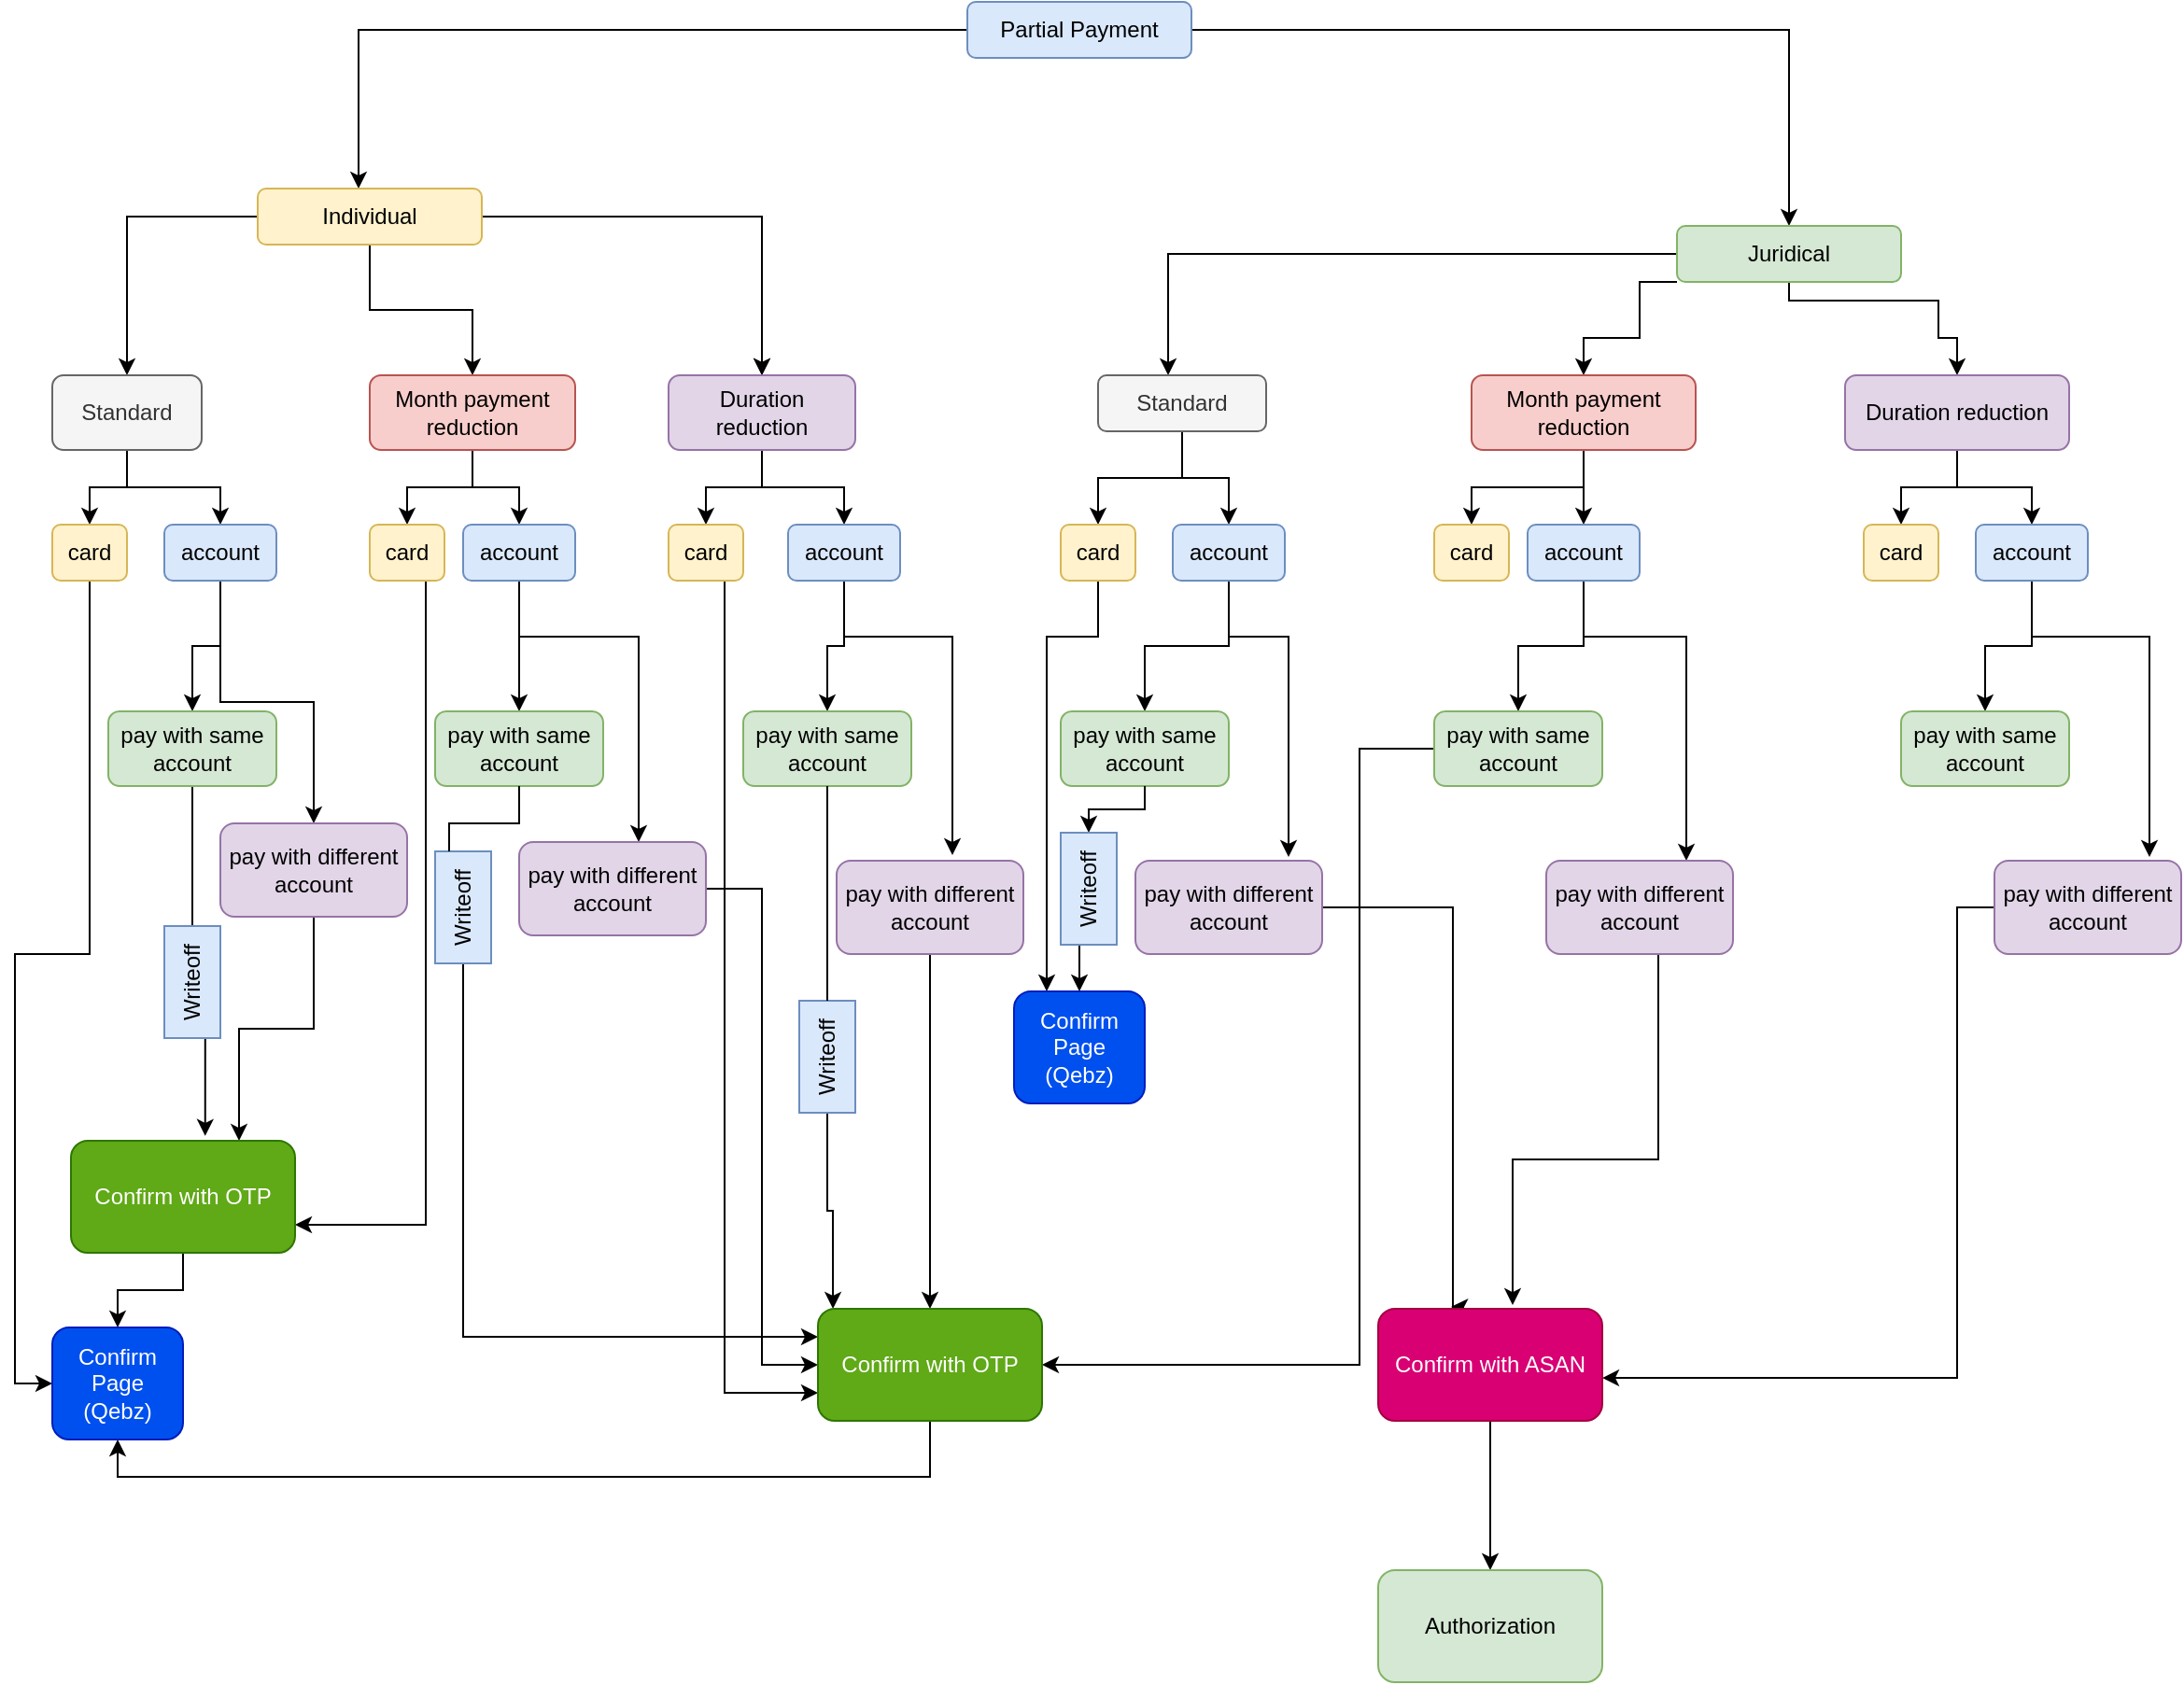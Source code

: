 <mxfile version="20.6.0" type="github">
  <diagram id="UEEJeeri9Iz10oDy9NeJ" name="Страница 1">
    <mxGraphModel dx="1961" dy="704" grid="1" gridSize="10" guides="1" tooltips="1" connect="1" arrows="1" fold="1" page="1" pageScale="1" pageWidth="827" pageHeight="1169" math="0" shadow="0">
      <root>
        <mxCell id="0" />
        <mxCell id="1" parent="0" />
        <mxCell id="TdXXtB4wiW-Buo-MOeaE-6" style="edgeStyle=orthogonalEdgeStyle;rounded=0;orthogonalLoop=1;jettySize=auto;html=1;entryX=0.45;entryY=0;entryDx=0;entryDy=0;entryPerimeter=0;" parent="1" source="TdXXtB4wiW-Buo-MOeaE-3" target="TdXXtB4wiW-Buo-MOeaE-4" edge="1">
          <mxGeometry relative="1" as="geometry" />
        </mxCell>
        <mxCell id="TdXXtB4wiW-Buo-MOeaE-7" style="edgeStyle=orthogonalEdgeStyle;rounded=0;orthogonalLoop=1;jettySize=auto;html=1;" parent="1" source="TdXXtB4wiW-Buo-MOeaE-3" target="TdXXtB4wiW-Buo-MOeaE-5" edge="1">
          <mxGeometry relative="1" as="geometry" />
        </mxCell>
        <mxCell id="TdXXtB4wiW-Buo-MOeaE-3" value="Partial Payment" style="rounded=1;whiteSpace=wrap;html=1;fillColor=#dae8fc;strokeColor=#6c8ebf;" parent="1" vertex="1">
          <mxGeometry x="510" y="20" width="120" height="30" as="geometry" />
        </mxCell>
        <mxCell id="TdXXtB4wiW-Buo-MOeaE-14" style="edgeStyle=orthogonalEdgeStyle;rounded=0;orthogonalLoop=1;jettySize=auto;html=1;entryX=0.5;entryY=0;entryDx=0;entryDy=0;" parent="1" source="TdXXtB4wiW-Buo-MOeaE-4" target="TdXXtB4wiW-Buo-MOeaE-8" edge="1">
          <mxGeometry relative="1" as="geometry" />
        </mxCell>
        <mxCell id="TdXXtB4wiW-Buo-MOeaE-15" style="edgeStyle=orthogonalEdgeStyle;rounded=0;orthogonalLoop=1;jettySize=auto;html=1;entryX=0.5;entryY=0;entryDx=0;entryDy=0;" parent="1" source="TdXXtB4wiW-Buo-MOeaE-4" target="TdXXtB4wiW-Buo-MOeaE-9" edge="1">
          <mxGeometry relative="1" as="geometry" />
        </mxCell>
        <mxCell id="TdXXtB4wiW-Buo-MOeaE-16" style="edgeStyle=orthogonalEdgeStyle;rounded=0;orthogonalLoop=1;jettySize=auto;html=1;entryX=0.5;entryY=0;entryDx=0;entryDy=0;" parent="1" source="TdXXtB4wiW-Buo-MOeaE-4" target="TdXXtB4wiW-Buo-MOeaE-10" edge="1">
          <mxGeometry relative="1" as="geometry" />
        </mxCell>
        <mxCell id="TdXXtB4wiW-Buo-MOeaE-17" style="edgeStyle=orthogonalEdgeStyle;rounded=0;orthogonalLoop=1;jettySize=auto;html=1;entryX=0.5;entryY=0;entryDx=0;entryDy=0;" parent="1" source="TdXXtB4wiW-Buo-MOeaE-4" target="TdXXtB4wiW-Buo-MOeaE-10" edge="1">
          <mxGeometry relative="1" as="geometry" />
        </mxCell>
        <mxCell id="TdXXtB4wiW-Buo-MOeaE-4" value="Individual" style="rounded=1;whiteSpace=wrap;html=1;fillColor=#fff2cc;strokeColor=#d6b656;" parent="1" vertex="1">
          <mxGeometry x="130" y="120" width="120" height="30" as="geometry" />
        </mxCell>
        <mxCell id="TdXXtB4wiW-Buo-MOeaE-18" style="edgeStyle=orthogonalEdgeStyle;rounded=0;orthogonalLoop=1;jettySize=auto;html=1;entryX=0.417;entryY=0;entryDx=0;entryDy=0;entryPerimeter=0;" parent="1" source="TdXXtB4wiW-Buo-MOeaE-5" target="TdXXtB4wiW-Buo-MOeaE-11" edge="1">
          <mxGeometry relative="1" as="geometry" />
        </mxCell>
        <mxCell id="TdXXtB4wiW-Buo-MOeaE-20" style="edgeStyle=orthogonalEdgeStyle;rounded=0;orthogonalLoop=1;jettySize=auto;html=1;entryX=0.5;entryY=0;entryDx=0;entryDy=0;" parent="1" source="TdXXtB4wiW-Buo-MOeaE-5" target="TdXXtB4wiW-Buo-MOeaE-12" edge="1">
          <mxGeometry relative="1" as="geometry">
            <Array as="points">
              <mxPoint x="870" y="170" />
              <mxPoint x="870" y="200" />
              <mxPoint x="840" y="200" />
            </Array>
          </mxGeometry>
        </mxCell>
        <mxCell id="TdXXtB4wiW-Buo-MOeaE-21" style="edgeStyle=orthogonalEdgeStyle;rounded=0;orthogonalLoop=1;jettySize=auto;html=1;entryX=0.5;entryY=0;entryDx=0;entryDy=0;" parent="1" source="TdXXtB4wiW-Buo-MOeaE-5" target="TdXXtB4wiW-Buo-MOeaE-13" edge="1">
          <mxGeometry relative="1" as="geometry">
            <Array as="points">
              <mxPoint x="1030" y="180" />
              <mxPoint x="1030" y="200" />
              <mxPoint x="1040" y="200" />
            </Array>
          </mxGeometry>
        </mxCell>
        <mxCell id="TdXXtB4wiW-Buo-MOeaE-5" value="Juridical" style="rounded=1;whiteSpace=wrap;html=1;fillColor=#d5e8d4;strokeColor=#82b366;" parent="1" vertex="1">
          <mxGeometry x="890" y="140" width="120" height="30" as="geometry" />
        </mxCell>
        <mxCell id="TdXXtB4wiW-Buo-MOeaE-34" style="edgeStyle=orthogonalEdgeStyle;rounded=0;orthogonalLoop=1;jettySize=auto;html=1;entryX=0.5;entryY=0;entryDx=0;entryDy=0;" parent="1" source="TdXXtB4wiW-Buo-MOeaE-8" target="TdXXtB4wiW-Buo-MOeaE-22" edge="1">
          <mxGeometry relative="1" as="geometry" />
        </mxCell>
        <mxCell id="TdXXtB4wiW-Buo-MOeaE-35" style="edgeStyle=orthogonalEdgeStyle;rounded=0;orthogonalLoop=1;jettySize=auto;html=1;entryX=0.5;entryY=0;entryDx=0;entryDy=0;" parent="1" source="TdXXtB4wiW-Buo-MOeaE-8" target="TdXXtB4wiW-Buo-MOeaE-23" edge="1">
          <mxGeometry relative="1" as="geometry" />
        </mxCell>
        <mxCell id="TdXXtB4wiW-Buo-MOeaE-8" value="Standard" style="rounded=1;whiteSpace=wrap;html=1;fillColor=#f5f5f5;fontColor=#333333;strokeColor=#666666;" parent="1" vertex="1">
          <mxGeometry x="20" y="220" width="80" height="40" as="geometry" />
        </mxCell>
        <mxCell id="TdXXtB4wiW-Buo-MOeaE-36" style="edgeStyle=orthogonalEdgeStyle;rounded=0;orthogonalLoop=1;jettySize=auto;html=1;entryX=0.5;entryY=0;entryDx=0;entryDy=0;" parent="1" source="TdXXtB4wiW-Buo-MOeaE-9" target="TdXXtB4wiW-Buo-MOeaE-24" edge="1">
          <mxGeometry relative="1" as="geometry" />
        </mxCell>
        <mxCell id="TdXXtB4wiW-Buo-MOeaE-37" style="edgeStyle=orthogonalEdgeStyle;rounded=0;orthogonalLoop=1;jettySize=auto;html=1;entryX=0.5;entryY=0;entryDx=0;entryDy=0;" parent="1" source="TdXXtB4wiW-Buo-MOeaE-9" target="TdXXtB4wiW-Buo-MOeaE-29" edge="1">
          <mxGeometry relative="1" as="geometry" />
        </mxCell>
        <mxCell id="TdXXtB4wiW-Buo-MOeaE-9" value="Month payment reduction" style="rounded=1;whiteSpace=wrap;html=1;fillColor=#f8cecc;strokeColor=#b85450;" parent="1" vertex="1">
          <mxGeometry x="190" y="220" width="110" height="40" as="geometry" />
        </mxCell>
        <mxCell id="TdXXtB4wiW-Buo-MOeaE-38" style="edgeStyle=orthogonalEdgeStyle;rounded=0;orthogonalLoop=1;jettySize=auto;html=1;entryX=0.5;entryY=0;entryDx=0;entryDy=0;" parent="1" source="TdXXtB4wiW-Buo-MOeaE-10" target="TdXXtB4wiW-Buo-MOeaE-25" edge="1">
          <mxGeometry relative="1" as="geometry" />
        </mxCell>
        <mxCell id="TdXXtB4wiW-Buo-MOeaE-39" style="edgeStyle=orthogonalEdgeStyle;rounded=0;orthogonalLoop=1;jettySize=auto;html=1;entryX=0.5;entryY=0;entryDx=0;entryDy=0;" parent="1" source="TdXXtB4wiW-Buo-MOeaE-10" target="TdXXtB4wiW-Buo-MOeaE-30" edge="1">
          <mxGeometry relative="1" as="geometry" />
        </mxCell>
        <mxCell id="TdXXtB4wiW-Buo-MOeaE-10" value="Duration reduction" style="rounded=1;whiteSpace=wrap;html=1;fillColor=#e1d5e7;strokeColor=#9673a6;" parent="1" vertex="1">
          <mxGeometry x="350" y="220" width="100" height="40" as="geometry" />
        </mxCell>
        <mxCell id="TdXXtB4wiW-Buo-MOeaE-40" style="edgeStyle=orthogonalEdgeStyle;rounded=0;orthogonalLoop=1;jettySize=auto;html=1;entryX=0.5;entryY=0;entryDx=0;entryDy=0;" parent="1" source="TdXXtB4wiW-Buo-MOeaE-11" target="TdXXtB4wiW-Buo-MOeaE-26" edge="1">
          <mxGeometry relative="1" as="geometry" />
        </mxCell>
        <mxCell id="TdXXtB4wiW-Buo-MOeaE-41" style="edgeStyle=orthogonalEdgeStyle;rounded=0;orthogonalLoop=1;jettySize=auto;html=1;entryX=0.5;entryY=0;entryDx=0;entryDy=0;" parent="1" source="TdXXtB4wiW-Buo-MOeaE-11" target="TdXXtB4wiW-Buo-MOeaE-31" edge="1">
          <mxGeometry relative="1" as="geometry" />
        </mxCell>
        <mxCell id="TdXXtB4wiW-Buo-MOeaE-11" value="Standard" style="rounded=1;whiteSpace=wrap;html=1;fillColor=#f5f5f5;fontColor=#333333;strokeColor=#666666;" parent="1" vertex="1">
          <mxGeometry x="580" y="220" width="90" height="30" as="geometry" />
        </mxCell>
        <mxCell id="TdXXtB4wiW-Buo-MOeaE-42" style="edgeStyle=orthogonalEdgeStyle;rounded=0;orthogonalLoop=1;jettySize=auto;html=1;entryX=0.5;entryY=0;entryDx=0;entryDy=0;" parent="1" source="TdXXtB4wiW-Buo-MOeaE-12" target="TdXXtB4wiW-Buo-MOeaE-27" edge="1">
          <mxGeometry relative="1" as="geometry" />
        </mxCell>
        <mxCell id="TdXXtB4wiW-Buo-MOeaE-43" style="edgeStyle=orthogonalEdgeStyle;rounded=0;orthogonalLoop=1;jettySize=auto;html=1;entryX=0.5;entryY=0;entryDx=0;entryDy=0;" parent="1" source="TdXXtB4wiW-Buo-MOeaE-12" target="TdXXtB4wiW-Buo-MOeaE-32" edge="1">
          <mxGeometry relative="1" as="geometry" />
        </mxCell>
        <mxCell id="TdXXtB4wiW-Buo-MOeaE-12" value="Month payment reduction" style="rounded=1;whiteSpace=wrap;html=1;fillColor=#f8cecc;strokeColor=#b85450;" parent="1" vertex="1">
          <mxGeometry x="780" y="220" width="120" height="40" as="geometry" />
        </mxCell>
        <mxCell id="TdXXtB4wiW-Buo-MOeaE-44" style="edgeStyle=orthogonalEdgeStyle;rounded=0;orthogonalLoop=1;jettySize=auto;html=1;entryX=0.5;entryY=0;entryDx=0;entryDy=0;" parent="1" source="TdXXtB4wiW-Buo-MOeaE-13" target="TdXXtB4wiW-Buo-MOeaE-28" edge="1">
          <mxGeometry relative="1" as="geometry" />
        </mxCell>
        <mxCell id="TdXXtB4wiW-Buo-MOeaE-45" style="edgeStyle=orthogonalEdgeStyle;rounded=0;orthogonalLoop=1;jettySize=auto;html=1;entryX=0.5;entryY=0;entryDx=0;entryDy=0;" parent="1" source="TdXXtB4wiW-Buo-MOeaE-13" target="TdXXtB4wiW-Buo-MOeaE-33" edge="1">
          <mxGeometry relative="1" as="geometry" />
        </mxCell>
        <mxCell id="TdXXtB4wiW-Buo-MOeaE-13" value="Duration reduction" style="rounded=1;whiteSpace=wrap;html=1;fillColor=#e1d5e7;strokeColor=#9673a6;" parent="1" vertex="1">
          <mxGeometry x="980" y="220" width="120" height="40" as="geometry" />
        </mxCell>
        <mxCell id="ocDLkI_R6EKWnr1p0tIY-1" style="edgeStyle=orthogonalEdgeStyle;rounded=0;orthogonalLoop=1;jettySize=auto;html=1;entryX=0;entryY=0.5;entryDx=0;entryDy=0;" edge="1" parent="1" source="TdXXtB4wiW-Buo-MOeaE-22" target="TdXXtB4wiW-Buo-MOeaE-83">
          <mxGeometry relative="1" as="geometry" />
        </mxCell>
        <mxCell id="TdXXtB4wiW-Buo-MOeaE-22" value="card" style="rounded=1;whiteSpace=wrap;html=1;fillColor=#fff2cc;strokeColor=#d6b656;" parent="1" vertex="1">
          <mxGeometry x="20" y="300" width="40" height="30" as="geometry" />
        </mxCell>
        <mxCell id="TdXXtB4wiW-Buo-MOeaE-58" style="edgeStyle=orthogonalEdgeStyle;rounded=0;orthogonalLoop=1;jettySize=auto;html=1;entryX=0.5;entryY=0;entryDx=0;entryDy=0;" parent="1" source="TdXXtB4wiW-Buo-MOeaE-23" target="TdXXtB4wiW-Buo-MOeaE-46" edge="1">
          <mxGeometry relative="1" as="geometry" />
        </mxCell>
        <mxCell id="TdXXtB4wiW-Buo-MOeaE-59" style="edgeStyle=orthogonalEdgeStyle;rounded=0;orthogonalLoop=1;jettySize=auto;html=1;entryX=0.5;entryY=0;entryDx=0;entryDy=0;" parent="1" source="TdXXtB4wiW-Buo-MOeaE-23" target="TdXXtB4wiW-Buo-MOeaE-47" edge="1">
          <mxGeometry relative="1" as="geometry" />
        </mxCell>
        <mxCell id="TdXXtB4wiW-Buo-MOeaE-23" value="account" style="rounded=1;whiteSpace=wrap;html=1;fillColor=#dae8fc;strokeColor=#6c8ebf;" parent="1" vertex="1">
          <mxGeometry x="80" y="300" width="60" height="30" as="geometry" />
        </mxCell>
        <mxCell id="ocDLkI_R6EKWnr1p0tIY-7" style="edgeStyle=orthogonalEdgeStyle;rounded=0;orthogonalLoop=1;jettySize=auto;html=1;entryX=1;entryY=0.75;entryDx=0;entryDy=0;" edge="1" parent="1" source="TdXXtB4wiW-Buo-MOeaE-24" target="ocDLkI_R6EKWnr1p0tIY-4">
          <mxGeometry relative="1" as="geometry">
            <Array as="points">
              <mxPoint x="220" y="675" />
            </Array>
          </mxGeometry>
        </mxCell>
        <mxCell id="TdXXtB4wiW-Buo-MOeaE-24" value="card" style="rounded=1;whiteSpace=wrap;html=1;fillColor=#fff2cc;strokeColor=#d6b656;" parent="1" vertex="1">
          <mxGeometry x="190" y="300" width="40" height="30" as="geometry" />
        </mxCell>
        <mxCell id="ocDLkI_R6EKWnr1p0tIY-11" style="edgeStyle=orthogonalEdgeStyle;rounded=0;orthogonalLoop=1;jettySize=auto;html=1;entryX=0;entryY=0.75;entryDx=0;entryDy=0;" edge="1" parent="1" source="TdXXtB4wiW-Buo-MOeaE-25" target="TdXXtB4wiW-Buo-MOeaE-70">
          <mxGeometry relative="1" as="geometry">
            <Array as="points">
              <mxPoint x="380" y="765" />
            </Array>
          </mxGeometry>
        </mxCell>
        <mxCell id="TdXXtB4wiW-Buo-MOeaE-25" value="card" style="rounded=1;whiteSpace=wrap;html=1;fillColor=#fff2cc;strokeColor=#d6b656;" parent="1" vertex="1">
          <mxGeometry x="350" y="300" width="40" height="30" as="geometry" />
        </mxCell>
        <mxCell id="ocDLkI_R6EKWnr1p0tIY-22" style="edgeStyle=orthogonalEdgeStyle;rounded=0;orthogonalLoop=1;jettySize=auto;html=1;entryX=0.25;entryY=0;entryDx=0;entryDy=0;strokeColor=#000000;" edge="1" parent="1" source="TdXXtB4wiW-Buo-MOeaE-26" target="ocDLkI_R6EKWnr1p0tIY-12">
          <mxGeometry relative="1" as="geometry">
            <Array as="points">
              <mxPoint x="580" y="360" />
              <mxPoint x="553" y="360" />
            </Array>
          </mxGeometry>
        </mxCell>
        <mxCell id="TdXXtB4wiW-Buo-MOeaE-26" value="card" style="rounded=1;whiteSpace=wrap;html=1;fillColor=#fff2cc;strokeColor=#d6b656;" parent="1" vertex="1">
          <mxGeometry x="560" y="300" width="40" height="30" as="geometry" />
        </mxCell>
        <mxCell id="TdXXtB4wiW-Buo-MOeaE-27" value="card" style="rounded=1;whiteSpace=wrap;html=1;fillColor=#fff2cc;strokeColor=#d6b656;" parent="1" vertex="1">
          <mxGeometry x="760" y="300" width="40" height="30" as="geometry" />
        </mxCell>
        <mxCell id="TdXXtB4wiW-Buo-MOeaE-28" value="card" style="rounded=1;whiteSpace=wrap;html=1;fillColor=#fff2cc;strokeColor=#d6b656;" parent="1" vertex="1">
          <mxGeometry x="990" y="300" width="40" height="30" as="geometry" />
        </mxCell>
        <mxCell id="TdXXtB4wiW-Buo-MOeaE-60" style="edgeStyle=orthogonalEdgeStyle;rounded=0;orthogonalLoop=1;jettySize=auto;html=1;entryX=0.5;entryY=0;entryDx=0;entryDy=0;" parent="1" source="TdXXtB4wiW-Buo-MOeaE-29" target="TdXXtB4wiW-Buo-MOeaE-48" edge="1">
          <mxGeometry relative="1" as="geometry" />
        </mxCell>
        <mxCell id="TdXXtB4wiW-Buo-MOeaE-61" style="edgeStyle=orthogonalEdgeStyle;rounded=0;orthogonalLoop=1;jettySize=auto;html=1;entryX=0.64;entryY=0;entryDx=0;entryDy=0;entryPerimeter=0;" parent="1" source="TdXXtB4wiW-Buo-MOeaE-29" target="TdXXtB4wiW-Buo-MOeaE-53" edge="1">
          <mxGeometry relative="1" as="geometry">
            <mxPoint x="334" y="450" as="targetPoint" />
            <Array as="points">
              <mxPoint x="270" y="360" />
              <mxPoint x="334" y="360" />
            </Array>
          </mxGeometry>
        </mxCell>
        <mxCell id="TdXXtB4wiW-Buo-MOeaE-29" value="account" style="rounded=1;whiteSpace=wrap;html=1;fillColor=#dae8fc;strokeColor=#6c8ebf;" parent="1" vertex="1">
          <mxGeometry x="240" y="300" width="60" height="30" as="geometry" />
        </mxCell>
        <mxCell id="TdXXtB4wiW-Buo-MOeaE-62" style="edgeStyle=orthogonalEdgeStyle;rounded=0;orthogonalLoop=1;jettySize=auto;html=1;entryX=0.5;entryY=0;entryDx=0;entryDy=0;" parent="1" source="TdXXtB4wiW-Buo-MOeaE-30" target="TdXXtB4wiW-Buo-MOeaE-49" edge="1">
          <mxGeometry relative="1" as="geometry" />
        </mxCell>
        <mxCell id="TdXXtB4wiW-Buo-MOeaE-63" style="edgeStyle=orthogonalEdgeStyle;rounded=0;orthogonalLoop=1;jettySize=auto;html=1;entryX=0.62;entryY=-0.06;entryDx=0;entryDy=0;entryPerimeter=0;" parent="1" source="TdXXtB4wiW-Buo-MOeaE-30" target="TdXXtB4wiW-Buo-MOeaE-54" edge="1">
          <mxGeometry relative="1" as="geometry">
            <Array as="points">
              <mxPoint x="444" y="360" />
              <mxPoint x="502" y="360" />
            </Array>
          </mxGeometry>
        </mxCell>
        <mxCell id="TdXXtB4wiW-Buo-MOeaE-30" value="account" style="rounded=1;whiteSpace=wrap;html=1;fillColor=#dae8fc;strokeColor=#6c8ebf;" parent="1" vertex="1">
          <mxGeometry x="414" y="300" width="60" height="30" as="geometry" />
        </mxCell>
        <mxCell id="TdXXtB4wiW-Buo-MOeaE-64" style="edgeStyle=orthogonalEdgeStyle;rounded=0;orthogonalLoop=1;jettySize=auto;html=1;" parent="1" source="TdXXtB4wiW-Buo-MOeaE-31" target="TdXXtB4wiW-Buo-MOeaE-50" edge="1">
          <mxGeometry relative="1" as="geometry" />
        </mxCell>
        <mxCell id="TdXXtB4wiW-Buo-MOeaE-65" style="edgeStyle=orthogonalEdgeStyle;rounded=0;orthogonalLoop=1;jettySize=auto;html=1;entryX=0.82;entryY=-0.04;entryDx=0;entryDy=0;entryPerimeter=0;" parent="1" source="TdXXtB4wiW-Buo-MOeaE-31" target="TdXXtB4wiW-Buo-MOeaE-55" edge="1">
          <mxGeometry relative="1" as="geometry">
            <Array as="points">
              <mxPoint x="650" y="360" />
              <mxPoint x="682" y="360" />
            </Array>
          </mxGeometry>
        </mxCell>
        <mxCell id="TdXXtB4wiW-Buo-MOeaE-31" value="account" style="rounded=1;whiteSpace=wrap;html=1;fillColor=#dae8fc;strokeColor=#6c8ebf;" parent="1" vertex="1">
          <mxGeometry x="620" y="300" width="60" height="30" as="geometry" />
        </mxCell>
        <mxCell id="TdXXtB4wiW-Buo-MOeaE-66" style="edgeStyle=orthogonalEdgeStyle;rounded=0;orthogonalLoop=1;jettySize=auto;html=1;entryX=0.5;entryY=0;entryDx=0;entryDy=0;" parent="1" source="TdXXtB4wiW-Buo-MOeaE-32" target="TdXXtB4wiW-Buo-MOeaE-51" edge="1">
          <mxGeometry relative="1" as="geometry" />
        </mxCell>
        <mxCell id="TdXXtB4wiW-Buo-MOeaE-67" style="edgeStyle=orthogonalEdgeStyle;rounded=0;orthogonalLoop=1;jettySize=auto;html=1;entryX=0.75;entryY=0;entryDx=0;entryDy=0;" parent="1" source="TdXXtB4wiW-Buo-MOeaE-32" target="TdXXtB4wiW-Buo-MOeaE-56" edge="1">
          <mxGeometry relative="1" as="geometry">
            <Array as="points">
              <mxPoint x="840" y="360" />
              <mxPoint x="895" y="360" />
            </Array>
          </mxGeometry>
        </mxCell>
        <mxCell id="TdXXtB4wiW-Buo-MOeaE-32" value="account" style="rounded=1;whiteSpace=wrap;html=1;fillColor=#dae8fc;strokeColor=#6c8ebf;" parent="1" vertex="1">
          <mxGeometry x="810" y="300" width="60" height="30" as="geometry" />
        </mxCell>
        <mxCell id="TdXXtB4wiW-Buo-MOeaE-68" style="edgeStyle=orthogonalEdgeStyle;rounded=0;orthogonalLoop=1;jettySize=auto;html=1;entryX=0.5;entryY=0;entryDx=0;entryDy=0;" parent="1" source="TdXXtB4wiW-Buo-MOeaE-33" target="TdXXtB4wiW-Buo-MOeaE-52" edge="1">
          <mxGeometry relative="1" as="geometry" />
        </mxCell>
        <mxCell id="TdXXtB4wiW-Buo-MOeaE-69" style="edgeStyle=orthogonalEdgeStyle;rounded=0;orthogonalLoop=1;jettySize=auto;html=1;entryX=0.83;entryY=-0.04;entryDx=0;entryDy=0;entryPerimeter=0;" parent="1" source="TdXXtB4wiW-Buo-MOeaE-33" target="TdXXtB4wiW-Buo-MOeaE-57" edge="1">
          <mxGeometry relative="1" as="geometry">
            <Array as="points">
              <mxPoint x="1080" y="360" />
              <mxPoint x="1143" y="360" />
            </Array>
          </mxGeometry>
        </mxCell>
        <mxCell id="TdXXtB4wiW-Buo-MOeaE-33" value="account" style="rounded=1;whiteSpace=wrap;html=1;fillColor=#dae8fc;strokeColor=#6c8ebf;" parent="1" vertex="1">
          <mxGeometry x="1050" y="300" width="60" height="30" as="geometry" />
        </mxCell>
        <mxCell id="TdXXtB4wiW-Buo-MOeaE-84" style="edgeStyle=orthogonalEdgeStyle;rounded=0;orthogonalLoop=1;jettySize=auto;html=1;entryX=0.599;entryY=-0.043;entryDx=0;entryDy=0;entryPerimeter=0;" parent="1" source="TdXXtB4wiW-Buo-MOeaE-46" target="ocDLkI_R6EKWnr1p0tIY-4" edge="1">
          <mxGeometry relative="1" as="geometry">
            <Array as="points">
              <mxPoint x="95" y="535" />
              <mxPoint x="102" y="535" />
            </Array>
          </mxGeometry>
        </mxCell>
        <mxCell id="TdXXtB4wiW-Buo-MOeaE-46" value="pay with same account" style="rounded=1;whiteSpace=wrap;html=1;fillColor=#d5e8d4;strokeColor=#82b366;" parent="1" vertex="1">
          <mxGeometry x="50" y="400" width="90" height="40" as="geometry" />
        </mxCell>
        <mxCell id="ocDLkI_R6EKWnr1p0tIY-6" style="edgeStyle=orthogonalEdgeStyle;rounded=0;orthogonalLoop=1;jettySize=auto;html=1;entryX=0.75;entryY=0;entryDx=0;entryDy=0;" edge="1" parent="1" source="TdXXtB4wiW-Buo-MOeaE-47" target="ocDLkI_R6EKWnr1p0tIY-4">
          <mxGeometry relative="1" as="geometry" />
        </mxCell>
        <mxCell id="TdXXtB4wiW-Buo-MOeaE-47" value="pay with different account" style="rounded=1;whiteSpace=wrap;html=1;fillColor=#e1d5e7;strokeColor=#9673a6;" parent="1" vertex="1">
          <mxGeometry x="110" y="460" width="100" height="50" as="geometry" />
        </mxCell>
        <mxCell id="TdXXtB4wiW-Buo-MOeaE-80" style="edgeStyle=orthogonalEdgeStyle;rounded=0;orthogonalLoop=1;jettySize=auto;html=1;entryX=0;entryY=0.25;entryDx=0;entryDy=0;startArrow=none;" parent="1" source="ocDLkI_R6EKWnr1p0tIY-16" target="TdXXtB4wiW-Buo-MOeaE-70" edge="1">
          <mxGeometry relative="1" as="geometry">
            <Array as="points">
              <mxPoint x="240" y="735" />
            </Array>
          </mxGeometry>
        </mxCell>
        <mxCell id="TdXXtB4wiW-Buo-MOeaE-48" value="pay with same account" style="rounded=1;whiteSpace=wrap;html=1;fillColor=#d5e8d4;strokeColor=#82b366;" parent="1" vertex="1">
          <mxGeometry x="225" y="400" width="90" height="40" as="geometry" />
        </mxCell>
        <mxCell id="TdXXtB4wiW-Buo-MOeaE-81" style="edgeStyle=orthogonalEdgeStyle;rounded=0;orthogonalLoop=1;jettySize=auto;html=1;entryX=0.067;entryY=0;entryDx=0;entryDy=0;entryPerimeter=0;startArrow=none;" parent="1" source="ocDLkI_R6EKWnr1p0tIY-19" target="TdXXtB4wiW-Buo-MOeaE-70" edge="1">
          <mxGeometry relative="1" as="geometry" />
        </mxCell>
        <mxCell id="TdXXtB4wiW-Buo-MOeaE-49" value="pay with same account" style="rounded=1;whiteSpace=wrap;html=1;fillColor=#d5e8d4;strokeColor=#82b366;" parent="1" vertex="1">
          <mxGeometry x="390" y="400" width="90" height="40" as="geometry" />
        </mxCell>
        <mxCell id="TdXXtB4wiW-Buo-MOeaE-50" value="pay with same account" style="rounded=1;whiteSpace=wrap;html=1;fillColor=#d5e8d4;strokeColor=#82b366;" parent="1" vertex="1">
          <mxGeometry x="560" y="400" width="90" height="40" as="geometry" />
        </mxCell>
        <mxCell id="TdXXtB4wiW-Buo-MOeaE-87" style="edgeStyle=orthogonalEdgeStyle;rounded=0;orthogonalLoop=1;jettySize=auto;html=1;entryX=1;entryY=0.5;entryDx=0;entryDy=0;" parent="1" source="TdXXtB4wiW-Buo-MOeaE-51" target="TdXXtB4wiW-Buo-MOeaE-70" edge="1">
          <mxGeometry relative="1" as="geometry">
            <Array as="points">
              <mxPoint x="720" y="420" />
              <mxPoint x="720" y="750" />
            </Array>
          </mxGeometry>
        </mxCell>
        <mxCell id="TdXXtB4wiW-Buo-MOeaE-51" value="pay with same account" style="rounded=1;whiteSpace=wrap;html=1;fillColor=#d5e8d4;strokeColor=#82b366;" parent="1" vertex="1">
          <mxGeometry x="760" y="400" width="90" height="40" as="geometry" />
        </mxCell>
        <mxCell id="TdXXtB4wiW-Buo-MOeaE-52" value="pay with same account" style="rounded=1;whiteSpace=wrap;html=1;fillColor=#d5e8d4;strokeColor=#82b366;" parent="1" vertex="1">
          <mxGeometry x="1010" y="400" width="90" height="40" as="geometry" />
        </mxCell>
        <mxCell id="TdXXtB4wiW-Buo-MOeaE-78" style="edgeStyle=orthogonalEdgeStyle;rounded=0;orthogonalLoop=1;jettySize=auto;html=1;entryX=0;entryY=0.5;entryDx=0;entryDy=0;" parent="1" source="TdXXtB4wiW-Buo-MOeaE-53" target="TdXXtB4wiW-Buo-MOeaE-70" edge="1">
          <mxGeometry relative="1" as="geometry" />
        </mxCell>
        <mxCell id="TdXXtB4wiW-Buo-MOeaE-53" value="pay with different account" style="rounded=1;whiteSpace=wrap;html=1;fillColor=#e1d5e7;strokeColor=#9673a6;" parent="1" vertex="1">
          <mxGeometry x="270" y="470" width="100" height="50" as="geometry" />
        </mxCell>
        <mxCell id="TdXXtB4wiW-Buo-MOeaE-77" style="edgeStyle=orthogonalEdgeStyle;rounded=0;orthogonalLoop=1;jettySize=auto;html=1;entryX=0.5;entryY=0;entryDx=0;entryDy=0;" parent="1" source="TdXXtB4wiW-Buo-MOeaE-54" target="TdXXtB4wiW-Buo-MOeaE-70" edge="1">
          <mxGeometry relative="1" as="geometry" />
        </mxCell>
        <mxCell id="TdXXtB4wiW-Buo-MOeaE-54" value="pay with different account" style="rounded=1;whiteSpace=wrap;html=1;fillColor=#e1d5e7;strokeColor=#9673a6;" parent="1" vertex="1">
          <mxGeometry x="440" y="480" width="100" height="50" as="geometry" />
        </mxCell>
        <mxCell id="TdXXtB4wiW-Buo-MOeaE-76" style="edgeStyle=orthogonalEdgeStyle;rounded=0;orthogonalLoop=1;jettySize=auto;html=1;entryX=0.325;entryY=-0.017;entryDx=0;entryDy=0;entryPerimeter=0;" parent="1" source="TdXXtB4wiW-Buo-MOeaE-55" target="TdXXtB4wiW-Buo-MOeaE-71" edge="1">
          <mxGeometry relative="1" as="geometry">
            <Array as="points">
              <mxPoint x="770" y="505" />
            </Array>
          </mxGeometry>
        </mxCell>
        <mxCell id="TdXXtB4wiW-Buo-MOeaE-55" value="pay with different account" style="rounded=1;whiteSpace=wrap;html=1;fillColor=#e1d5e7;strokeColor=#9673a6;" parent="1" vertex="1">
          <mxGeometry x="600" y="480" width="100" height="50" as="geometry" />
        </mxCell>
        <mxCell id="TdXXtB4wiW-Buo-MOeaE-75" style="edgeStyle=orthogonalEdgeStyle;rounded=0;orthogonalLoop=1;jettySize=auto;html=1;entryX=0.6;entryY=-0.033;entryDx=0;entryDy=0;entryPerimeter=0;" parent="1" source="TdXXtB4wiW-Buo-MOeaE-56" target="TdXXtB4wiW-Buo-MOeaE-71" edge="1">
          <mxGeometry relative="1" as="geometry">
            <Array as="points">
              <mxPoint x="880" y="640" />
              <mxPoint x="802" y="640" />
            </Array>
          </mxGeometry>
        </mxCell>
        <mxCell id="TdXXtB4wiW-Buo-MOeaE-56" value="pay with different account" style="rounded=1;whiteSpace=wrap;html=1;fillColor=#e1d5e7;strokeColor=#9673a6;" parent="1" vertex="1">
          <mxGeometry x="820" y="480" width="100" height="50" as="geometry" />
        </mxCell>
        <mxCell id="TdXXtB4wiW-Buo-MOeaE-74" style="edgeStyle=orthogonalEdgeStyle;rounded=0;orthogonalLoop=1;jettySize=auto;html=1;entryX=1;entryY=0.617;entryDx=0;entryDy=0;entryPerimeter=0;" parent="1" source="TdXXtB4wiW-Buo-MOeaE-57" target="TdXXtB4wiW-Buo-MOeaE-71" edge="1">
          <mxGeometry relative="1" as="geometry">
            <Array as="points">
              <mxPoint x="1040" y="505" />
              <mxPoint x="1040" y="757" />
            </Array>
          </mxGeometry>
        </mxCell>
        <mxCell id="TdXXtB4wiW-Buo-MOeaE-57" value="pay with different account" style="rounded=1;whiteSpace=wrap;html=1;fillColor=#e1d5e7;strokeColor=#9673a6;" parent="1" vertex="1">
          <mxGeometry x="1060" y="480" width="100" height="50" as="geometry" />
        </mxCell>
        <mxCell id="ocDLkI_R6EKWnr1p0tIY-9" style="edgeStyle=orthogonalEdgeStyle;rounded=0;orthogonalLoop=1;jettySize=auto;html=1;entryX=0.5;entryY=1;entryDx=0;entryDy=0;" edge="1" parent="1" source="TdXXtB4wiW-Buo-MOeaE-70" target="TdXXtB4wiW-Buo-MOeaE-83">
          <mxGeometry relative="1" as="geometry">
            <Array as="points">
              <mxPoint x="490" y="810" />
              <mxPoint x="55" y="810" />
            </Array>
          </mxGeometry>
        </mxCell>
        <mxCell id="TdXXtB4wiW-Buo-MOeaE-70" value="Confirm with OTP" style="rounded=1;whiteSpace=wrap;html=1;fillColor=#60a917;fontColor=#ffffff;strokeColor=#2D7600;" parent="1" vertex="1">
          <mxGeometry x="430" y="720" width="120" height="60" as="geometry" />
        </mxCell>
        <mxCell id="ocDLkI_R6EKWnr1p0tIY-30" style="edgeStyle=elbowEdgeStyle;rounded=0;orthogonalLoop=1;jettySize=auto;elbow=vertical;html=1;entryX=0.5;entryY=0;entryDx=0;entryDy=0;strokeColor=#000000;" edge="1" parent="1" source="TdXXtB4wiW-Buo-MOeaE-71" target="ocDLkI_R6EKWnr1p0tIY-29">
          <mxGeometry relative="1" as="geometry" />
        </mxCell>
        <mxCell id="TdXXtB4wiW-Buo-MOeaE-71" value="Confirm with ASAN" style="rounded=1;whiteSpace=wrap;html=1;fillColor=#d80073;fontColor=#ffffff;strokeColor=#A50040;" parent="1" vertex="1">
          <mxGeometry x="730" y="720" width="120" height="60" as="geometry" />
        </mxCell>
        <mxCell id="TdXXtB4wiW-Buo-MOeaE-83" value="Confirm Page&lt;br&gt;(Qebz)" style="rounded=1;whiteSpace=wrap;html=1;fillColor=#0050ef;fontColor=#ffffff;strokeColor=#001DBC;" parent="1" vertex="1">
          <mxGeometry x="20" y="730" width="70" height="60" as="geometry" />
        </mxCell>
        <mxCell id="ocDLkI_R6EKWnr1p0tIY-5" style="edgeStyle=orthogonalEdgeStyle;rounded=0;orthogonalLoop=1;jettySize=auto;html=1;entryX=0.5;entryY=0;entryDx=0;entryDy=0;" edge="1" parent="1" source="ocDLkI_R6EKWnr1p0tIY-4" target="TdXXtB4wiW-Buo-MOeaE-83">
          <mxGeometry relative="1" as="geometry" />
        </mxCell>
        <mxCell id="ocDLkI_R6EKWnr1p0tIY-4" value="Confirm with OTP" style="rounded=1;whiteSpace=wrap;html=1;fillColor=#60a917;fontColor=#ffffff;strokeColor=#2D7600;" vertex="1" parent="1">
          <mxGeometry x="30" y="630" width="120" height="60" as="geometry" />
        </mxCell>
        <mxCell id="ocDLkI_R6EKWnr1p0tIY-12" value="Confirm Page&lt;br&gt;(Qebz)" style="rounded=1;whiteSpace=wrap;html=1;fillColor=#0050ef;fontColor=#ffffff;strokeColor=#001DBC;" vertex="1" parent="1">
          <mxGeometry x="535" y="550" width="70" height="60" as="geometry" />
        </mxCell>
        <mxCell id="ocDLkI_R6EKWnr1p0tIY-15" value="Writeoff" style="text;html=1;strokeColor=#6c8ebf;fillColor=#dae8fc;align=center;verticalAlign=middle;whiteSpace=wrap;rounded=0;rotation=-90;" vertex="1" parent="1">
          <mxGeometry x="65" y="530" width="60" height="30" as="geometry" />
        </mxCell>
        <mxCell id="ocDLkI_R6EKWnr1p0tIY-16" value="Writeoff" style="text;html=1;strokeColor=#6c8ebf;fillColor=#dae8fc;align=center;verticalAlign=middle;whiteSpace=wrap;rounded=0;rotation=-90;" vertex="1" parent="1">
          <mxGeometry x="210" y="490" width="60" height="30" as="geometry" />
        </mxCell>
        <mxCell id="ocDLkI_R6EKWnr1p0tIY-18" value="" style="edgeStyle=orthogonalEdgeStyle;rounded=0;orthogonalLoop=1;jettySize=auto;html=1;endArrow=none;entryX=1;entryY=0.25;entryDx=0;entryDy=0;" edge="1" parent="1" source="TdXXtB4wiW-Buo-MOeaE-48" target="ocDLkI_R6EKWnr1p0tIY-16">
          <mxGeometry relative="1" as="geometry">
            <Array as="points">
              <mxPoint x="270" y="460" />
              <mxPoint x="232" y="460" />
            </Array>
            <mxPoint x="240" y="440" as="sourcePoint" />
            <mxPoint x="240" y="460" as="targetPoint" />
          </mxGeometry>
        </mxCell>
        <mxCell id="ocDLkI_R6EKWnr1p0tIY-19" value="Writeoff" style="text;html=1;strokeColor=#6c8ebf;fillColor=#dae8fc;align=center;verticalAlign=middle;whiteSpace=wrap;rounded=0;rotation=-90;" vertex="1" parent="1">
          <mxGeometry x="405" y="570" width="60" height="30" as="geometry" />
        </mxCell>
        <mxCell id="ocDLkI_R6EKWnr1p0tIY-20" value="" style="edgeStyle=orthogonalEdgeStyle;rounded=0;orthogonalLoop=1;jettySize=auto;html=1;entryX=1;entryY=0.5;entryDx=0;entryDy=0;endArrow=none;" edge="1" parent="1" source="TdXXtB4wiW-Buo-MOeaE-49" target="ocDLkI_R6EKWnr1p0tIY-19">
          <mxGeometry relative="1" as="geometry">
            <mxPoint x="435" y="440" as="sourcePoint" />
            <mxPoint x="438.04" y="720" as="targetPoint" />
          </mxGeometry>
        </mxCell>
        <mxCell id="ocDLkI_R6EKWnr1p0tIY-26" style="edgeStyle=orthogonalEdgeStyle;rounded=0;orthogonalLoop=1;jettySize=auto;html=1;exitX=0;exitY=0.5;exitDx=0;exitDy=0;entryX=0.5;entryY=0;entryDx=0;entryDy=0;strokeColor=#000000;" edge="1" parent="1" source="ocDLkI_R6EKWnr1p0tIY-23" target="ocDLkI_R6EKWnr1p0tIY-12">
          <mxGeometry relative="1" as="geometry" />
        </mxCell>
        <mxCell id="ocDLkI_R6EKWnr1p0tIY-27" style="rounded=0;orthogonalLoop=1;jettySize=auto;html=1;exitX=0.5;exitY=1;exitDx=0;exitDy=0;strokeColor=#000000;entryX=1;entryY=0.5;entryDx=0;entryDy=0;edgeStyle=elbowEdgeStyle;elbow=vertical;" edge="1" parent="1" source="TdXXtB4wiW-Buo-MOeaE-50" target="ocDLkI_R6EKWnr1p0tIY-23">
          <mxGeometry relative="1" as="geometry">
            <mxPoint x="570" y="460" as="targetPoint" />
          </mxGeometry>
        </mxCell>
        <mxCell id="ocDLkI_R6EKWnr1p0tIY-23" value="Writeoff" style="text;html=1;strokeColor=#6c8ebf;fillColor=#dae8fc;align=center;verticalAlign=middle;whiteSpace=wrap;rounded=0;rotation=-90;" vertex="1" parent="1">
          <mxGeometry x="545" y="480" width="60" height="30" as="geometry" />
        </mxCell>
        <mxCell id="ocDLkI_R6EKWnr1p0tIY-29" value="Authorization" style="rounded=1;whiteSpace=wrap;html=1;fillColor=#d5e8d4;strokeColor=#82b366;" vertex="1" parent="1">
          <mxGeometry x="730" y="860" width="120" height="60" as="geometry" />
        </mxCell>
      </root>
    </mxGraphModel>
  </diagram>
</mxfile>

